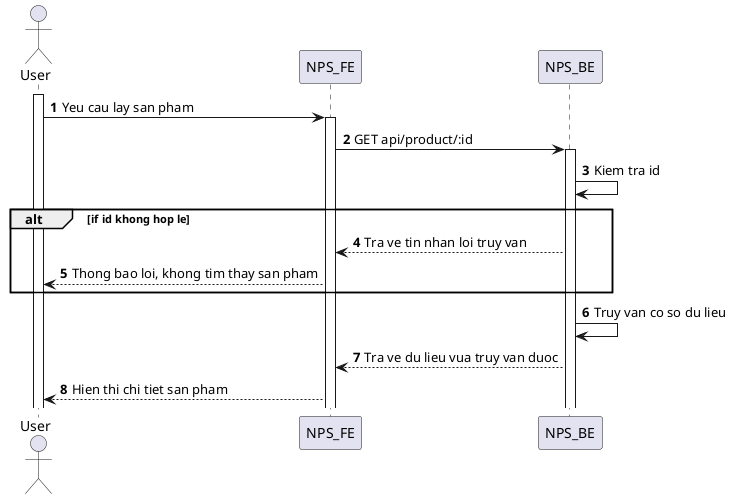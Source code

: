 @startuml
autonumber
actor User

activate User

User -> NPS_FE: Yeu cau lay san pham
activate NPS_FE

NPS_FE -> NPS_BE: GET api/product/:id
activate NPS_BE
NPS_BE -> NPS_BE: Kiem tra id

alt if id khong hop le
NPS_BE --> NPS_FE: Tra ve tin nhan loi truy van
NPS_FE --> User: Thong bao loi, khong tim thay san pham
end

NPS_BE->NPS_BE: Truy van co so du lieu
NPS_BE --> NPS_FE: Tra ve du lieu vua truy van duoc
NPS_FE --> User: Hien thi chi tiet san pham

@enduml